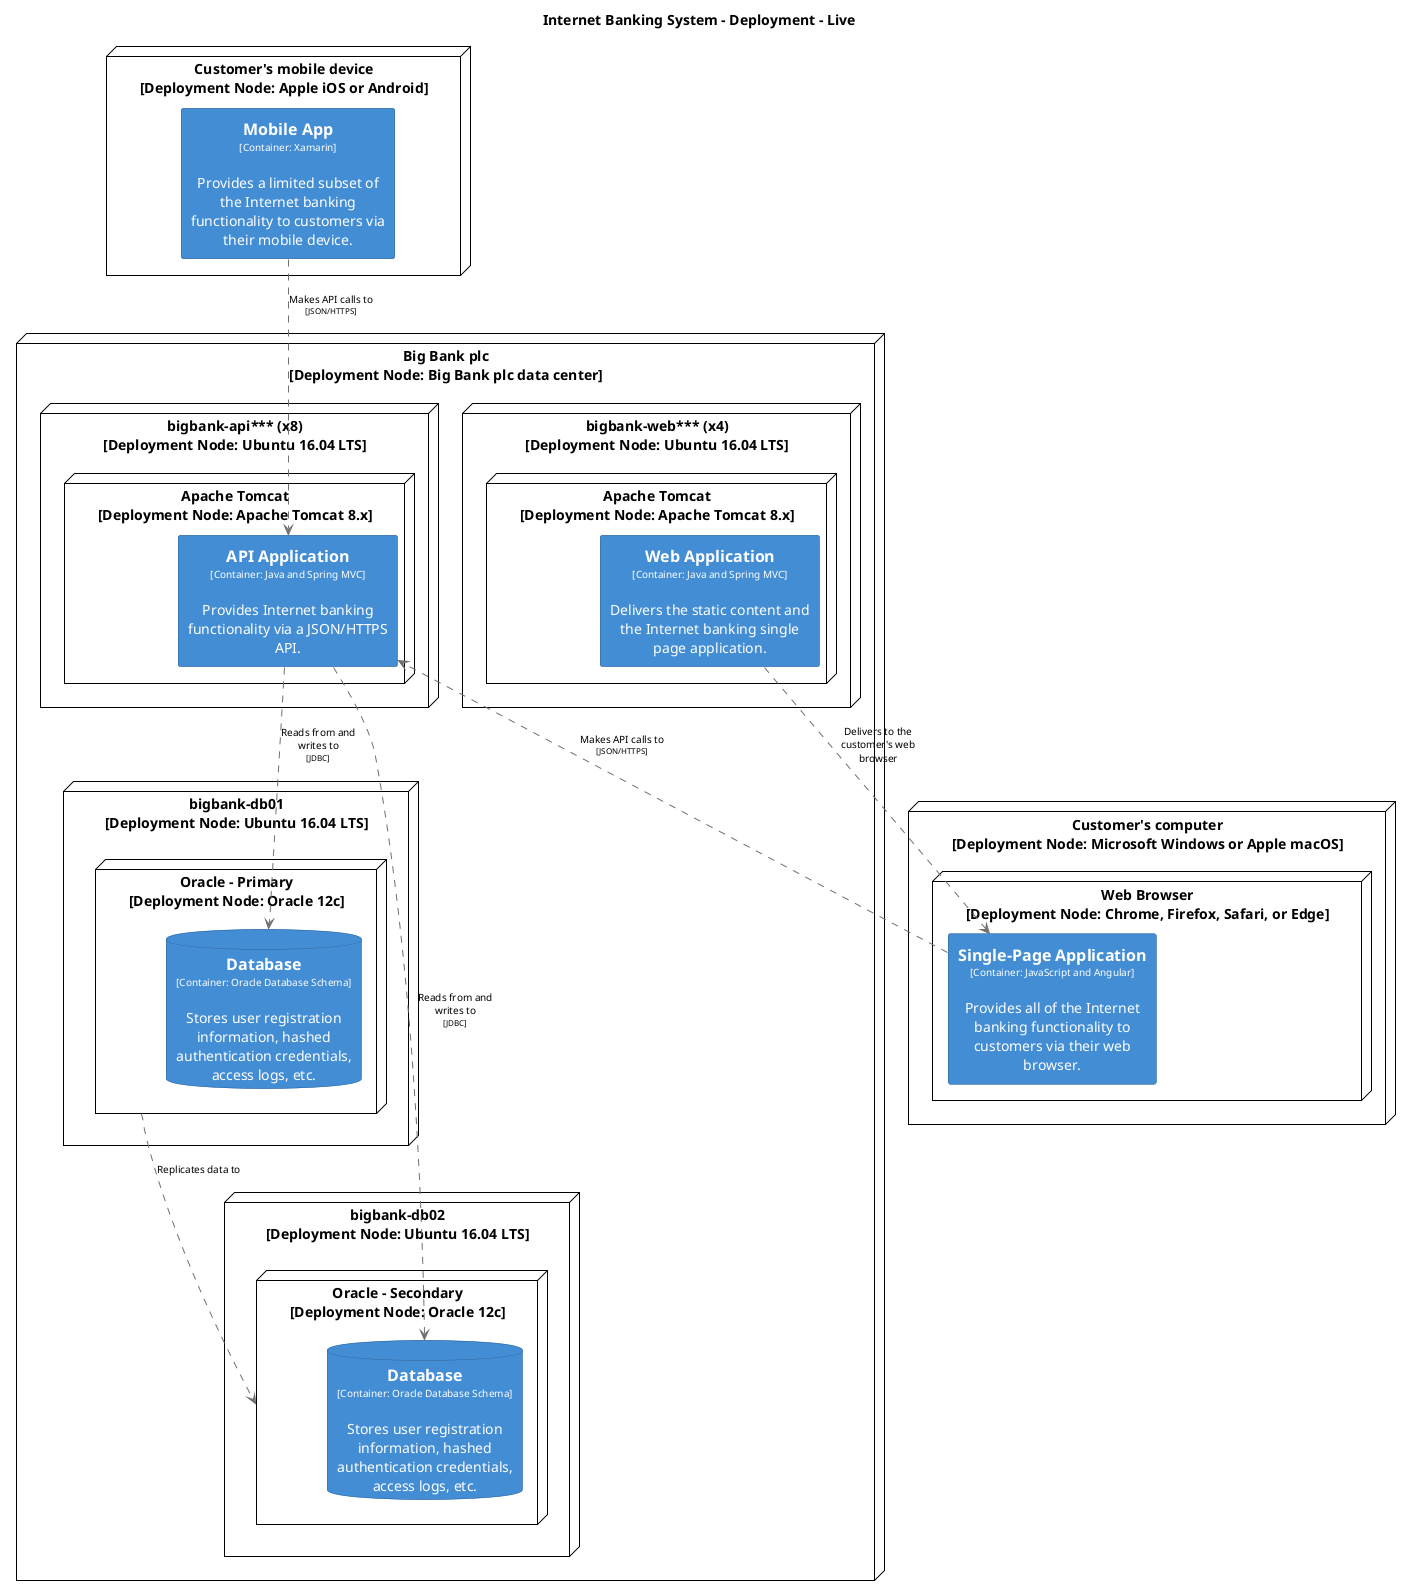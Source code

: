 @startuml(id=LiveDeployment)
title Internet Banking System - Deployment - Live

skinparam {
  shadowing false
  arrowFontSize 10
  defaultTextAlignment center
  wrapWidth 200
  maxMessageSize 100
}
hide stereotype
top to bottom direction
skinparam node<<66>> {
  BackgroundColor #ffffff
  FontColor #000000
  BorderColor #000000
}
skinparam rectangle<<67>> {
  BackgroundColor #438dd5
  FontColor #ffffff
  BorderColor #2E6295
}
skinparam node<<78>> {
  BackgroundColor #ffffff
  FontColor #000000
  BorderColor #000000
}
skinparam node<<79>> {
  BackgroundColor #ffffff
  FontColor #000000
  BorderColor #000000
}
skinparam node<<68>> {
  BackgroundColor #ffffff
  FontColor #000000
  BorderColor #000000
}
skinparam node<<69>> {
  BackgroundColor #ffffff
  FontColor #000000
  BorderColor #000000
}
skinparam database<<80>> {
  BackgroundColor #438dd5
  FontColor #ffffff
  BorderColor #2E6295
}
skinparam node<<70>> {
  BackgroundColor #ffffff
  FontColor #000000
  BorderColor #000000
}
skinparam rectangle<<71>> {
  BackgroundColor #438dd5
  FontColor #ffffff
  BorderColor #2E6295
}
skinparam node<<82>> {
  BackgroundColor #ffffff
  FontColor #000000
  BorderColor #000000
}
skinparam node<<83>> {
  BackgroundColor #ffffff
  FontColor #000000
  BorderColor #000000
}
skinparam node<<73>> {
  BackgroundColor #ffffff
  FontColor #000000
  BorderColor #000000
}
skinparam database<<84>> {
  BackgroundColor #438dd5
  FontColor #ffffff
  BorderColor #2E6295
}
skinparam node<<63>> {
  BackgroundColor #ffffff
  FontColor #000000
  BorderColor #000000
}
skinparam node<<74>> {
  BackgroundColor #ffffff
  FontColor #000000
  BorderColor #000000
}
skinparam rectangle<<64>> {
  BackgroundColor #438dd5
  FontColor #ffffff
  BorderColor #2E6295
}
skinparam rectangle<<75>> {
  BackgroundColor #438dd5
  FontColor #ffffff
  BorderColor #2E6295
}
skinparam node<<65>> {
  BackgroundColor #ffffff
  FontColor #000000
  BorderColor #000000
}
node "Big Bank plc\n[Deployment Node: Big Bank plc data center]" <<68>> as 68 {
  node "bigbank-api*** (x8)\n[Deployment Node: Ubuntu 16.04 LTS]" <<73>> as 73 {
    node "Apache Tomcat\n[Deployment Node: Apache Tomcat 8.x]" <<74>> as 74 {
      rectangle "==API Application\n<size:10>[Container: Java and Spring MVC]</size>\n\nProvides Internet banking functionality via a JSON/HTTPS API." <<75>> as 75
    }
  }
  node "bigbank-db01\n[Deployment Node: Ubuntu 16.04 LTS]" <<78>> as 78 {
    node "Oracle - Primary\n[Deployment Node: Oracle 12c]" <<79>> as 79 {
      database "==Database\n<size:10>[Container: Oracle Database Schema]</size>\n\nStores user registration information, hashed authentication credentials, access logs, etc." <<80>> as 80
    }
  }
  node "bigbank-db02\n[Deployment Node: Ubuntu 16.04 LTS]" <<82>> as 82 {
    node "Oracle - Secondary\n[Deployment Node: Oracle 12c]" <<83>> as 83 {
      database "==Database\n<size:10>[Container: Oracle Database Schema]</size>\n\nStores user registration information, hashed authentication credentials, access logs, etc." <<84>> as 84
    }
  }
  node "bigbank-web*** (x4)\n[Deployment Node: Ubuntu 16.04 LTS]" <<69>> as 69 {
    node "Apache Tomcat\n[Deployment Node: Apache Tomcat 8.x]" <<70>> as 70 {
      rectangle "==Web Application\n<size:10>[Container: Java and Spring MVC]</size>\n\nDelivers the static content and the Internet banking single page application." <<71>> as 71
    }
  }
}
node "Customer's computer\n[Deployment Node: Microsoft Windows or Apple macOS]" <<65>> as 65 {
  node "Web Browser\n[Deployment Node: Chrome, Firefox, Safari, or Edge]" <<66>> as 66 {
    rectangle "==Single-Page Application\n<size:10>[Container: JavaScript and Angular]</size>\n\nProvides all of the Internet banking functionality to customers via their web browser." <<67>> as 67
  }
}
node "Customer's mobile device\n[Deployment Node: Apple iOS or Android]" <<63>> as 63 {
  rectangle "==Mobile App\n<size:10>[Container: Xamarin]</size>\n\nProvides a limited subset of the Internet banking functionality to customers via their mobile device." <<64>> as 64
}
75 .[#707070].> 80 : "Reads from and writes to\n<size:8>[JDBC]</size>"
75 .[#707070].> 84 : "Reads from and writes to\n<size:8>[JDBC]</size>"
64 .[#707070].> 75 : "Makes API calls to\n<size:8>[JSON/HTTPS]</size>"
79 .[#707070].> 83 : "Replicates data to"
67 .[#707070].> 75 : "Makes API calls to\n<size:8>[JSON/HTTPS]</size>"
71 .[#707070].> 67 : "Delivers to the customer's web browser"
@enduml